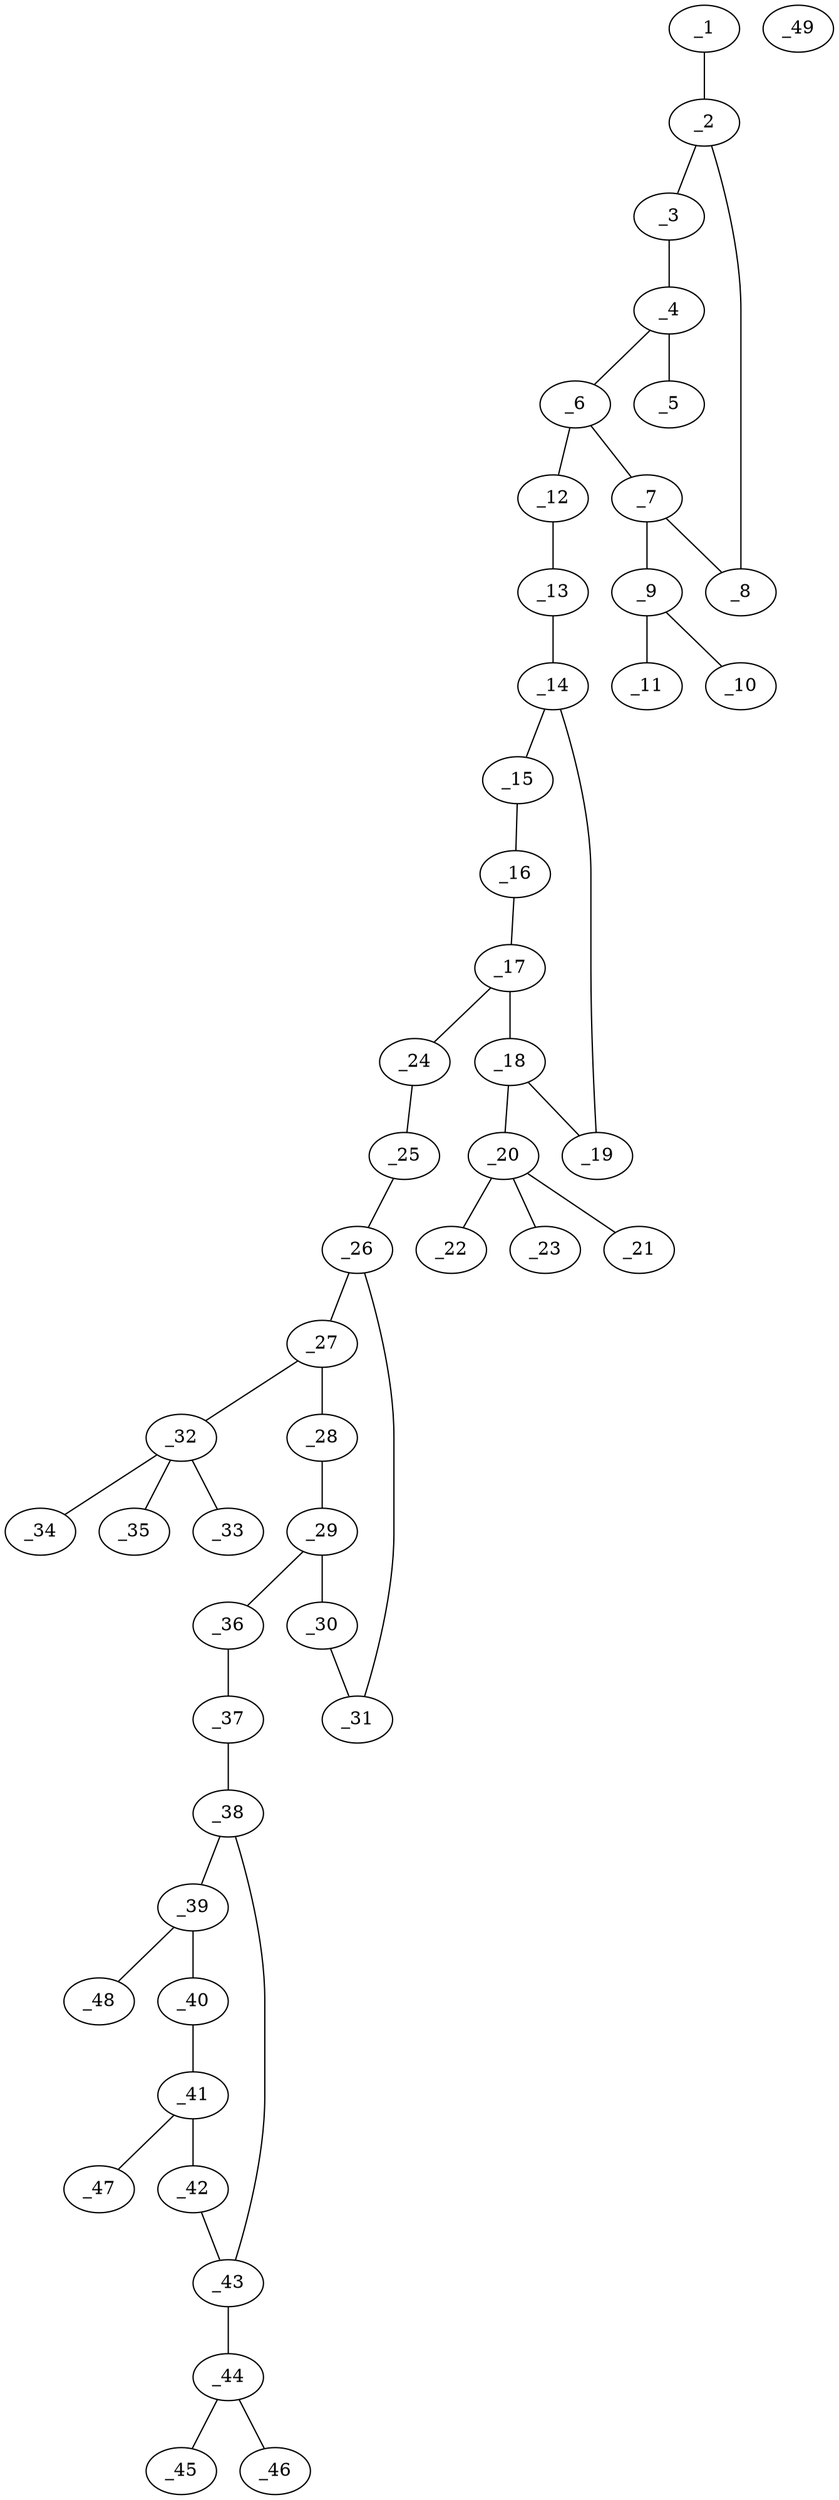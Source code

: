 graph molid638583 {
	_1	 [charge=0,
		chem=2,
		symbol="O  ",
		x="16.7224",
		y="-4.75"];
	_2	 [charge=0,
		chem=1,
		symbol="C  ",
		x="15.8564",
		y="-4.25"];
	_1 -- _2	 [valence=1];
	_3	 [charge=0,
		chem=1,
		symbol="C  ",
		x="15.8564",
		y="-3.25"];
	_2 -- _3	 [valence=1];
	_8	 [charge=0,
		chem=1,
		symbol="C  ",
		x="14.9903",
		y="-4.75"];
	_2 -- _8	 [valence=2];
	_4	 [charge=0,
		chem=1,
		symbol="C  ",
		x="14.9904",
		y="-2.75"];
	_3 -- _4	 [valence=2];
	_5	 [charge=0,
		chem=2,
		symbol="O  ",
		x="14.9904",
		y="-1.75"];
	_4 -- _5	 [valence=1];
	_6	 [charge=0,
		chem=1,
		symbol="C  ",
		x="14.1243",
		y="-3.25"];
	_4 -- _6	 [valence=1];
	_7	 [charge=0,
		chem=1,
		symbol="C  ",
		x="14.1243",
		y="-4.25"];
	_6 -- _7	 [valence=2];
	_12	 [charge=0,
		chem=4,
		symbol="N  ",
		x="13.2583",
		y="-2.75"];
	_6 -- _12	 [valence=1];
	_7 -- _8	 [valence=1];
	_9	 [charge=0,
		chem=1,
		symbol="C  ",
		x="13.2583",
		y="-4.75"];
	_7 -- _9	 [valence=1];
	_10	 [charge=0,
		chem=2,
		symbol="O  ",
		x="13.2583",
		y="-5.75"];
	_9 -- _10	 [valence=2];
	_11	 [charge=0,
		chem=2,
		symbol="O  ",
		x="12.3923",
		y="-4.25"];
	_9 -- _11	 [valence=1];
	_13	 [charge=0,
		chem=4,
		symbol="N  ",
		x="13.2583",
		y="-1.75"];
	_12 -- _13	 [valence=2];
	_14	 [charge=0,
		chem=1,
		symbol="C  ",
		x="12.3923",
		y="-1.25"];
	_13 -- _14	 [valence=1];
	_15	 [charge=0,
		chem=1,
		symbol="C  ",
		x="11.5263",
		y="-1.75"];
	_14 -- _15	 [valence=1];
	_19	 [charge=0,
		chem=1,
		symbol="C  ",
		x="12.3923",
		y="-0.25"];
	_14 -- _19	 [valence=2];
	_16	 [charge=0,
		chem=1,
		symbol="C  ",
		x="10.6602",
		y="-1.25"];
	_15 -- _16	 [valence=2];
	_17	 [charge=0,
		chem=1,
		symbol="C  ",
		x="10.6602",
		y="-0.25"];
	_16 -- _17	 [valence=1];
	_18	 [charge=0,
		chem=1,
		symbol="C  ",
		x="11.5263",
		y="0.25"];
	_17 -- _18	 [valence=2];
	_24	 [charge=0,
		chem=1,
		symbol="C  ",
		x="9.7942",
		y="0.25"];
	_17 -- _24	 [valence=1];
	_18 -- _19	 [valence=1];
	_20	 [charge=0,
		chem=5,
		symbol="S  ",
		x="11.5263",
		y="1.25"];
	_18 -- _20	 [valence=1];
	_21	 [charge=0,
		chem=2,
		symbol="O  ",
		x="11.5263",
		y="2.25"];
	_20 -- _21	 [valence=2];
	_22	 [charge=0,
		chem=2,
		symbol="O  ",
		x="10.5263",
		y="1.25"];
	_20 -- _22	 [valence=2];
	_23	 [charge=0,
		chem=2,
		symbol="O  ",
		x="12.5263",
		y="1.25"];
	_20 -- _23	 [valence=1];
	_25	 [charge=0,
		chem=1,
		symbol="C  ",
		x="8.9282",
		y="-0.25"];
	_24 -- _25	 [valence=1];
	_26	 [charge=0,
		chem=1,
		symbol="C  ",
		x="8.0622",
		y="0.25"];
	_25 -- _26	 [valence=1];
	_27	 [charge=0,
		chem=1,
		symbol="C  ",
		x="7.1961",
		y="-0.25"];
	_26 -- _27	 [valence=1];
	_31	 [charge=0,
		chem=1,
		symbol="C  ",
		x="8.0622",
		y="1.25"];
	_26 -- _31	 [valence=2];
	_28	 [charge=0,
		chem=1,
		symbol="C  ",
		x="6.3301",
		y="0.25"];
	_27 -- _28	 [valence=2];
	_32	 [charge=0,
		chem=5,
		symbol="S  ",
		x="7.1961",
		y="-1.25"];
	_27 -- _32	 [valence=1];
	_29	 [charge=0,
		chem=1,
		symbol="C  ",
		x="6.3301",
		y="1.25"];
	_28 -- _29	 [valence=1];
	_30	 [charge=0,
		chem=1,
		symbol="C  ",
		x="7.1961",
		y="1.75"];
	_29 -- _30	 [valence=2];
	_36	 [charge=0,
		chem=4,
		symbol="N  ",
		x="5.4641",
		y="1.75"];
	_29 -- _36	 [valence=1];
	_30 -- _31	 [valence=1];
	_33	 [charge=0,
		chem=2,
		symbol="O  ",
		x="7.1961",
		y="-2.25"];
	_32 -- _33	 [valence=2];
	_34	 [charge=0,
		chem=2,
		symbol="O  ",
		x="8.1961",
		y="-1.25"];
	_32 -- _34	 [valence=2];
	_35	 [charge=0,
		chem=2,
		symbol="O  ",
		x="6.1961",
		y="-1.25"];
	_32 -- _35	 [valence=1];
	_37	 [charge=0,
		chem=4,
		symbol="N  ",
		x="5.4641",
		y="2.75"];
	_36 -- _37	 [valence=2];
	_38	 [charge=0,
		chem=1,
		symbol="C  ",
		x="4.5981",
		y="3.25"];
	_37 -- _38	 [valence=1];
	_39	 [charge=0,
		chem=1,
		symbol="C  ",
		x="3.732",
		y="2.75"];
	_38 -- _39	 [valence=1];
	_43	 [charge=0,
		chem=1,
		symbol="C  ",
		x="4.5981",
		y="4.25"];
	_38 -- _43	 [valence=2];
	_40	 [charge=0,
		chem=1,
		symbol="C  ",
		x="2.866",
		y="3.25"];
	_39 -- _40	 [valence=2];
	_48	 [charge=0,
		chem=2,
		symbol="O  ",
		x="3.732",
		y="1.75"];
	_39 -- _48	 [valence=1];
	_41	 [charge=0,
		chem=1,
		symbol="C  ",
		x="2.866",
		y="4.25"];
	_40 -- _41	 [valence=1];
	_42	 [charge=0,
		chem=1,
		symbol="C  ",
		x="3.7321",
		y="4.75"];
	_41 -- _42	 [valence=2];
	_47	 [charge=0,
		chem=2,
		symbol="O  ",
		x=2,
		y="4.75"];
	_41 -- _47	 [valence=1];
	_42 -- _43	 [valence=1];
	_44	 [charge=0,
		chem=1,
		symbol="C  ",
		x="5.4641",
		y="4.75"];
	_43 -- _44	 [valence=1];
	_45	 [charge=0,
		chem=2,
		symbol="O  ",
		x="5.4641",
		y="5.75"];
	_44 -- _45	 [valence=2];
	_46	 [charge=0,
		chem=2,
		symbol="O  ",
		x="6.3301",
		y="4.25"];
	_44 -- _46	 [valence=1];
	_49	 [charge=0,
		chem=29,
		symbol="Na ",
		x="18.7224",
		y=0];
}
